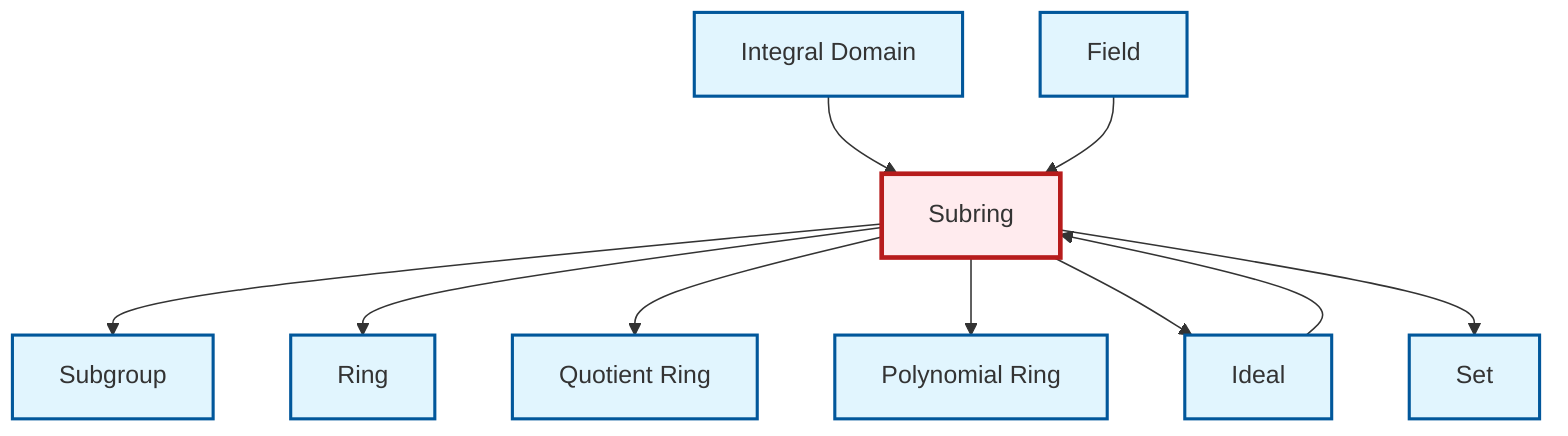 graph TD
    classDef definition fill:#e1f5fe,stroke:#01579b,stroke-width:2px
    classDef theorem fill:#f3e5f5,stroke:#4a148c,stroke-width:2px
    classDef axiom fill:#fff3e0,stroke:#e65100,stroke-width:2px
    classDef example fill:#e8f5e9,stroke:#1b5e20,stroke-width:2px
    classDef current fill:#ffebee,stroke:#b71c1c,stroke-width:3px
    def-polynomial-ring["Polynomial Ring"]:::definition
    def-set["Set"]:::definition
    def-quotient-ring["Quotient Ring"]:::definition
    def-ring["Ring"]:::definition
    def-subgroup["Subgroup"]:::definition
    def-subring["Subring"]:::definition
    def-integral-domain["Integral Domain"]:::definition
    def-ideal["Ideal"]:::definition
    def-field["Field"]:::definition
    def-subring --> def-subgroup
    def-subring --> def-ring
    def-subring --> def-quotient-ring
    def-ideal --> def-subring
    def-integral-domain --> def-subring
    def-field --> def-subring
    def-subring --> def-polynomial-ring
    def-subring --> def-ideal
    def-subring --> def-set
    class def-subring current